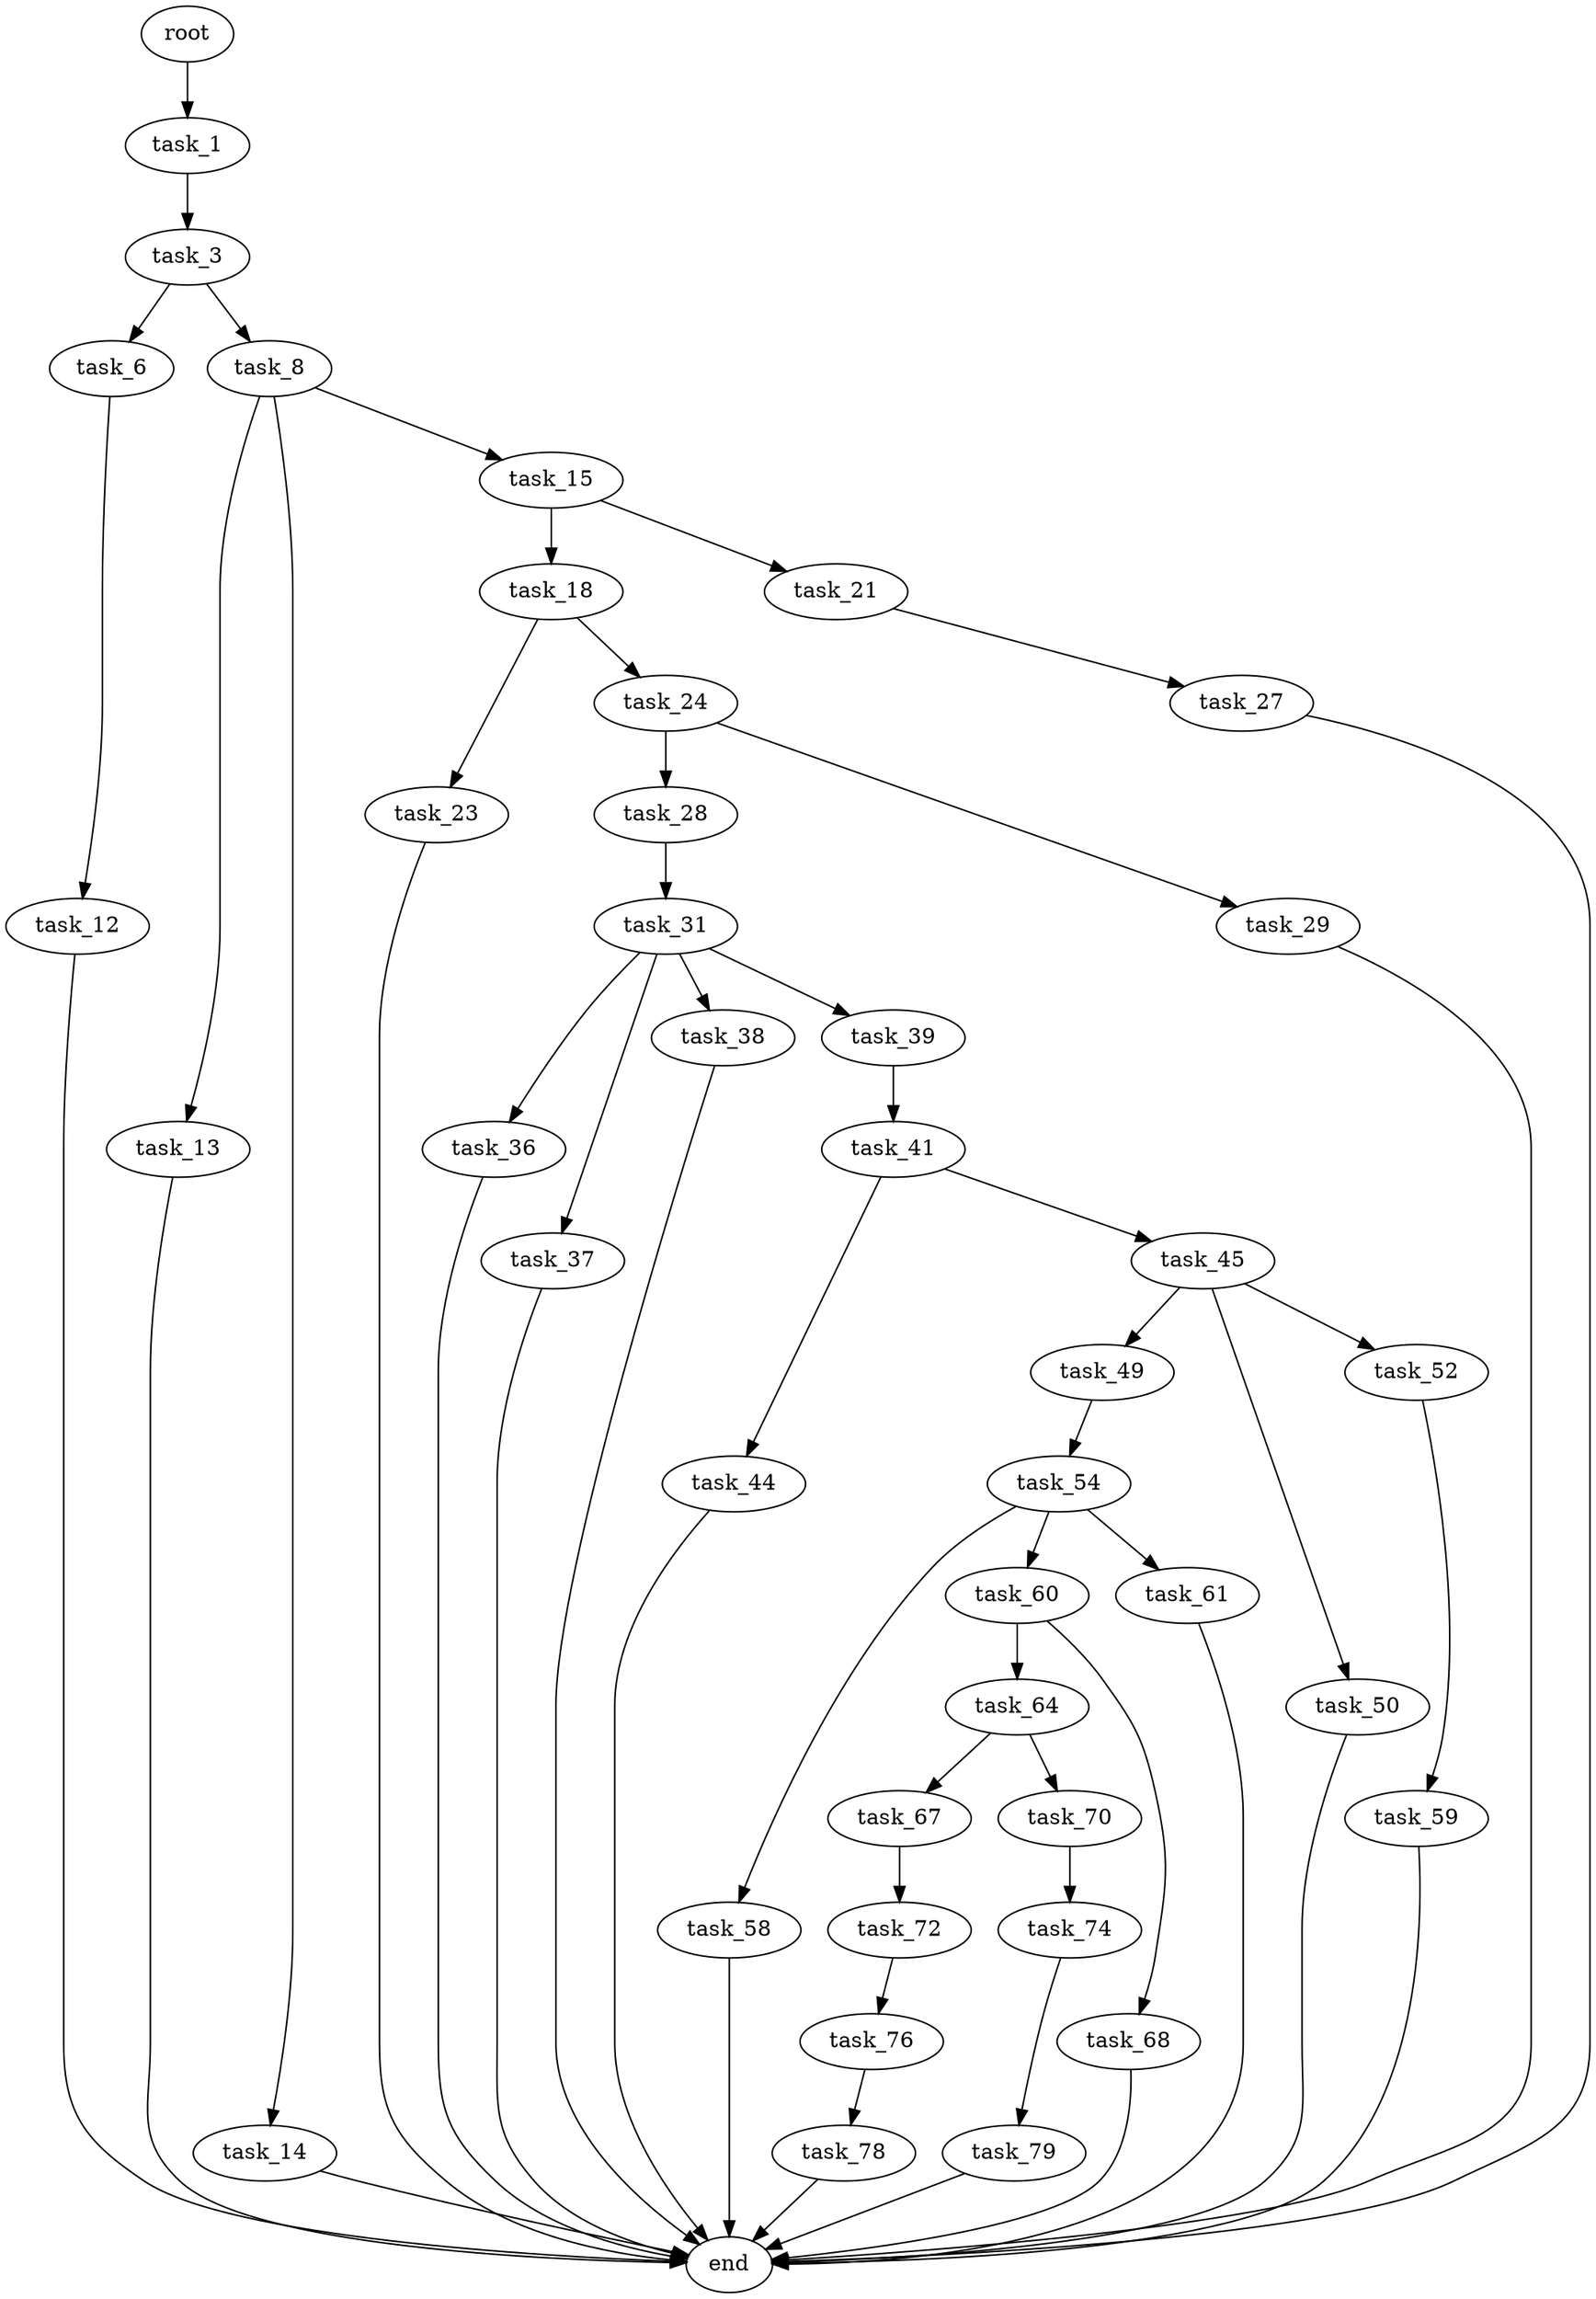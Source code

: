digraph G {
  root [size="0.000000"];
  task_1 [size="987875187817.000000"];
  task_3 [size="28991029248.000000"];
  task_6 [size="16908603300.000000"];
  task_8 [size="630118924537.000000"];
  task_12 [size="134217728000.000000"];
  task_13 [size="712301391657.000000"];
  task_14 [size="782757789696.000000"];
  task_15 [size="134217728000.000000"];
  end [size="0.000000"];
  task_18 [size="953392300903.000000"];
  task_21 [size="247285873353.000000"];
  task_23 [size="122230259784.000000"];
  task_24 [size="149175545088.000000"];
  task_27 [size="7949584006.000000"];
  task_28 [size="1008690736185.000000"];
  task_29 [size="14783406172.000000"];
  task_31 [size="549755813888.000000"];
  task_36 [size="29041820681.000000"];
  task_37 [size="759153197190.000000"];
  task_38 [size="231928233984.000000"];
  task_39 [size="42293007994.000000"];
  task_41 [size="287869865639.000000"];
  task_44 [size="1073741824000.000000"];
  task_45 [size="88526471407.000000"];
  task_49 [size="68719476736.000000"];
  task_50 [size="313705744179.000000"];
  task_52 [size="782757789696.000000"];
  task_54 [size="9796924059.000000"];
  task_59 [size="241400646871.000000"];
  task_58 [size="403218546105.000000"];
  task_60 [size="141301870524.000000"];
  task_61 [size="35117998517.000000"];
  task_64 [size="134217728000.000000"];
  task_68 [size="8589934592.000000"];
  task_67 [size="2841740910.000000"];
  task_70 [size="326952299859.000000"];
  task_72 [size="34488313569.000000"];
  task_74 [size="3829945330.000000"];
  task_76 [size="2221451000.000000"];
  task_79 [size="195824616189.000000"];
  task_78 [size="134217728000.000000"];

  root -> task_1 [size="1.000000"];
  task_1 -> task_3 [size="838860800.000000"];
  task_3 -> task_6 [size="75497472.000000"];
  task_3 -> task_8 [size="75497472.000000"];
  task_6 -> task_12 [size="838860800.000000"];
  task_8 -> task_13 [size="411041792.000000"];
  task_8 -> task_14 [size="411041792.000000"];
  task_8 -> task_15 [size="411041792.000000"];
  task_12 -> end [size="1.000000"];
  task_13 -> end [size="1.000000"];
  task_14 -> end [size="1.000000"];
  task_15 -> task_18 [size="209715200.000000"];
  task_15 -> task_21 [size="209715200.000000"];
  task_18 -> task_23 [size="838860800.000000"];
  task_18 -> task_24 [size="838860800.000000"];
  task_21 -> task_27 [size="209715200.000000"];
  task_23 -> end [size="1.000000"];
  task_24 -> task_28 [size="134217728.000000"];
  task_24 -> task_29 [size="134217728.000000"];
  task_27 -> end [size="1.000000"];
  task_28 -> task_31 [size="838860800.000000"];
  task_29 -> end [size="1.000000"];
  task_31 -> task_36 [size="536870912.000000"];
  task_31 -> task_37 [size="536870912.000000"];
  task_31 -> task_38 [size="536870912.000000"];
  task_31 -> task_39 [size="536870912.000000"];
  task_36 -> end [size="1.000000"];
  task_37 -> end [size="1.000000"];
  task_38 -> end [size="1.000000"];
  task_39 -> task_41 [size="33554432.000000"];
  task_41 -> task_44 [size="209715200.000000"];
  task_41 -> task_45 [size="209715200.000000"];
  task_44 -> end [size="1.000000"];
  task_45 -> task_49 [size="75497472.000000"];
  task_45 -> task_50 [size="75497472.000000"];
  task_45 -> task_52 [size="75497472.000000"];
  task_49 -> task_54 [size="134217728.000000"];
  task_50 -> end [size="1.000000"];
  task_52 -> task_59 [size="679477248.000000"];
  task_54 -> task_58 [size="209715200.000000"];
  task_54 -> task_60 [size="209715200.000000"];
  task_54 -> task_61 [size="209715200.000000"];
  task_59 -> end [size="1.000000"];
  task_58 -> end [size="1.000000"];
  task_60 -> task_64 [size="134217728.000000"];
  task_60 -> task_68 [size="134217728.000000"];
  task_61 -> end [size="1.000000"];
  task_64 -> task_67 [size="209715200.000000"];
  task_64 -> task_70 [size="209715200.000000"];
  task_68 -> end [size="1.000000"];
  task_67 -> task_72 [size="134217728.000000"];
  task_70 -> task_74 [size="411041792.000000"];
  task_72 -> task_76 [size="838860800.000000"];
  task_74 -> task_79 [size="75497472.000000"];
  task_76 -> task_78 [size="75497472.000000"];
  task_79 -> end [size="1.000000"];
  task_78 -> end [size="1.000000"];
}
